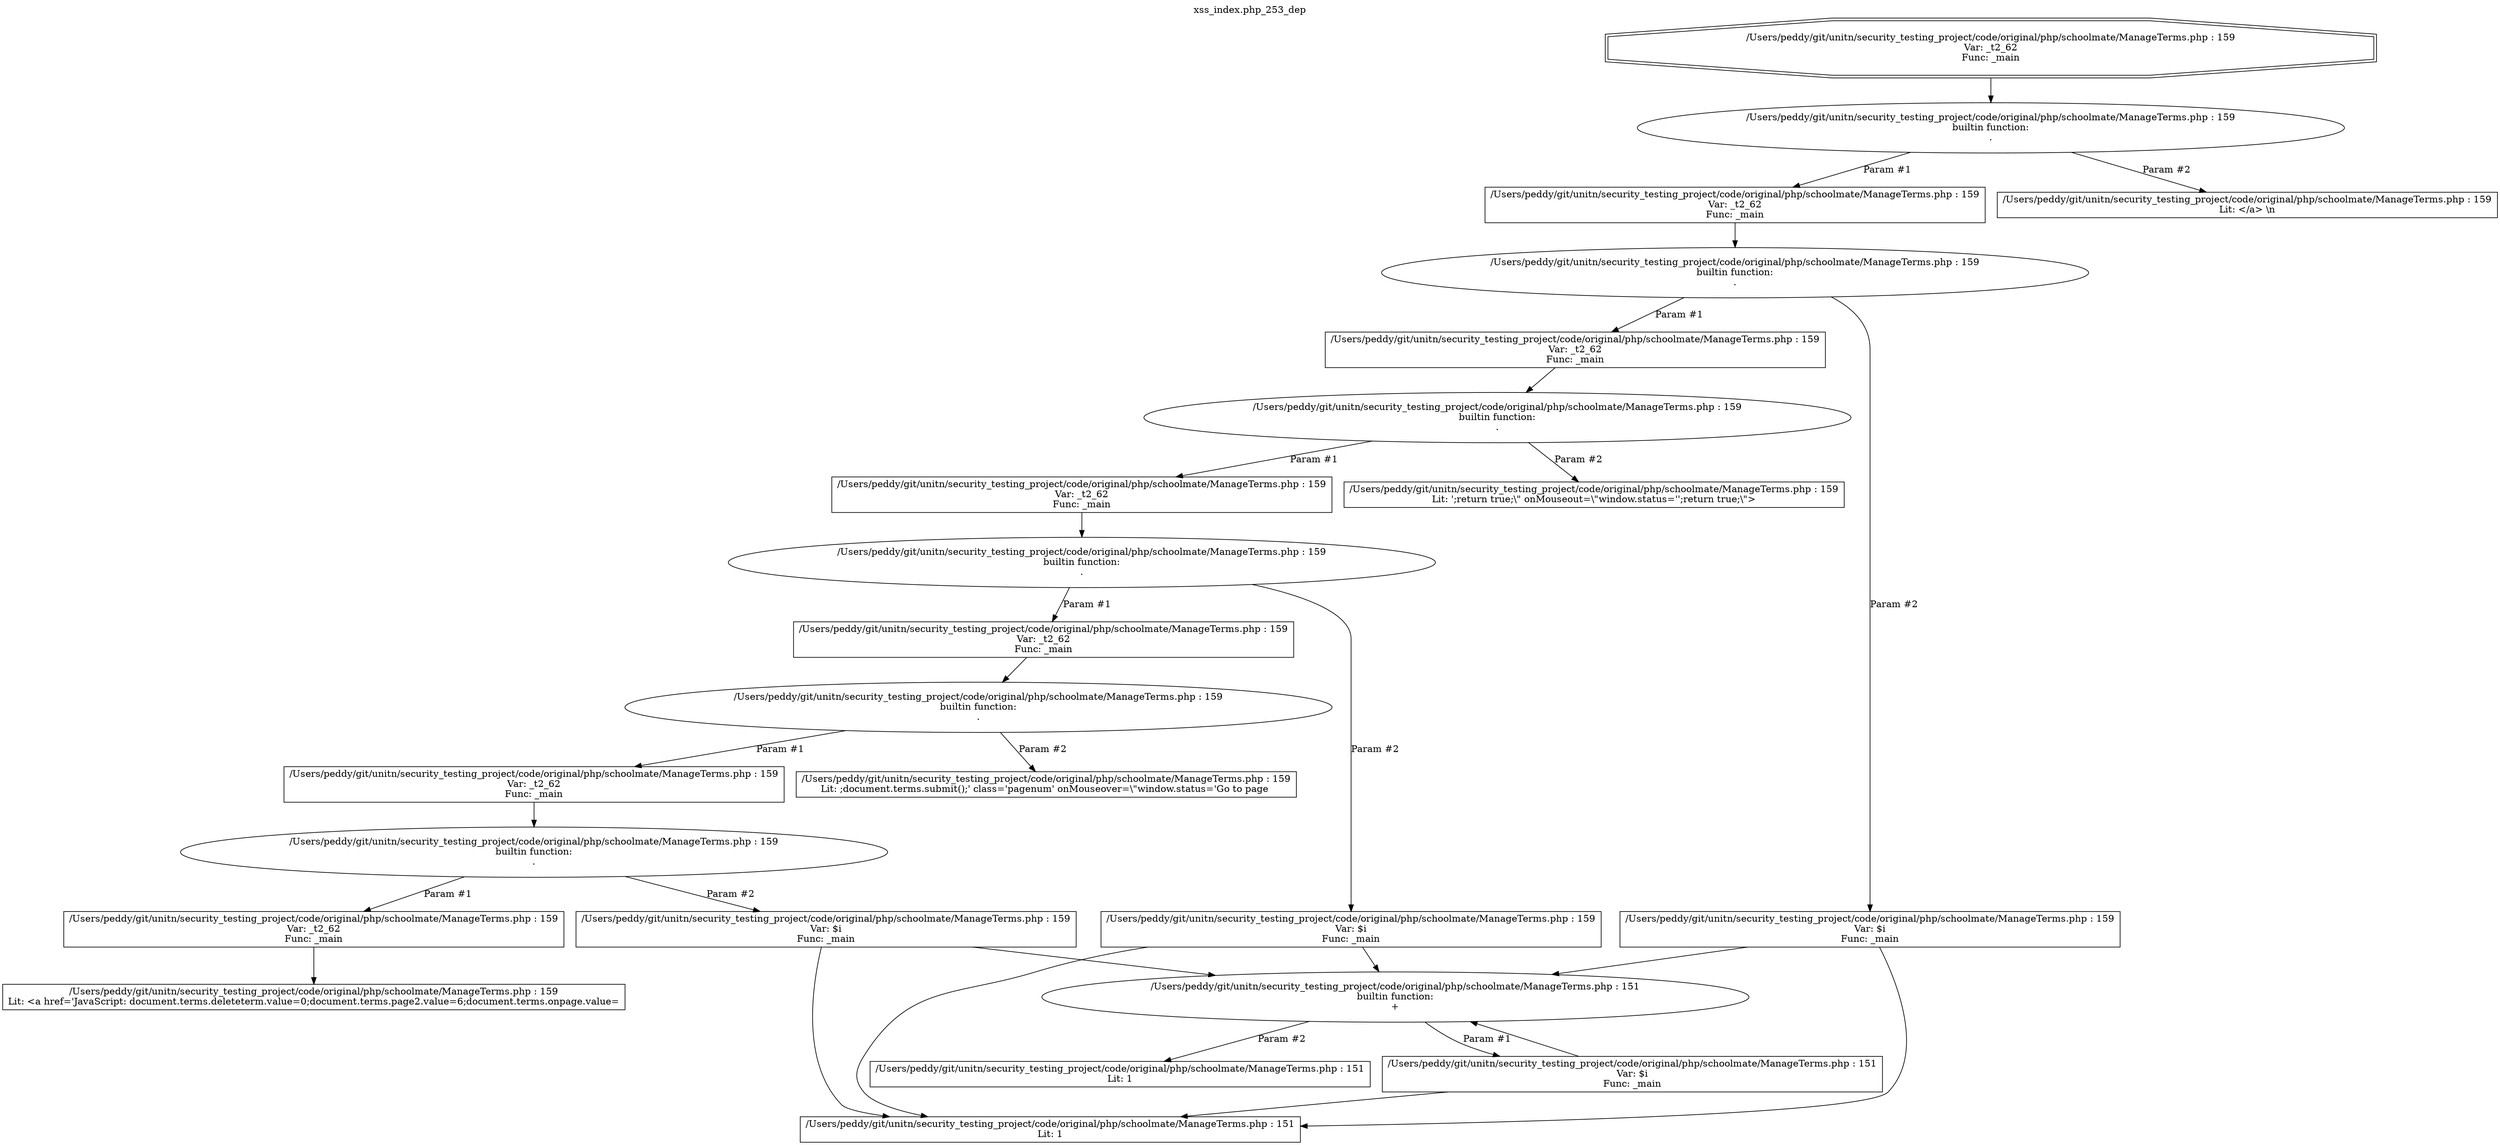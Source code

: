 digraph cfg {
  label="xss_index.php_253_dep";
  labelloc=t;
  n1 [shape=doubleoctagon, label="/Users/peddy/git/unitn/security_testing_project/code/original/php/schoolmate/ManageTerms.php : 159\nVar: _t2_62\nFunc: _main\n"];
  n2 [shape=ellipse, label="/Users/peddy/git/unitn/security_testing_project/code/original/php/schoolmate/ManageTerms.php : 159\nbuiltin function:\n.\n"];
  n3 [shape=box, label="/Users/peddy/git/unitn/security_testing_project/code/original/php/schoolmate/ManageTerms.php : 159\nVar: _t2_62\nFunc: _main\n"];
  n4 [shape=ellipse, label="/Users/peddy/git/unitn/security_testing_project/code/original/php/schoolmate/ManageTerms.php : 159\nbuiltin function:\n.\n"];
  n5 [shape=box, label="/Users/peddy/git/unitn/security_testing_project/code/original/php/schoolmate/ManageTerms.php : 159\nVar: _t2_62\nFunc: _main\n"];
  n6 [shape=ellipse, label="/Users/peddy/git/unitn/security_testing_project/code/original/php/schoolmate/ManageTerms.php : 159\nbuiltin function:\n.\n"];
  n7 [shape=box, label="/Users/peddy/git/unitn/security_testing_project/code/original/php/schoolmate/ManageTerms.php : 159\nVar: _t2_62\nFunc: _main\n"];
  n8 [shape=ellipse, label="/Users/peddy/git/unitn/security_testing_project/code/original/php/schoolmate/ManageTerms.php : 159\nbuiltin function:\n.\n"];
  n9 [shape=box, label="/Users/peddy/git/unitn/security_testing_project/code/original/php/schoolmate/ManageTerms.php : 159\nVar: _t2_62\nFunc: _main\n"];
  n10 [shape=ellipse, label="/Users/peddy/git/unitn/security_testing_project/code/original/php/schoolmate/ManageTerms.php : 159\nbuiltin function:\n.\n"];
  n11 [shape=box, label="/Users/peddy/git/unitn/security_testing_project/code/original/php/schoolmate/ManageTerms.php : 159\nVar: _t2_62\nFunc: _main\n"];
  n12 [shape=ellipse, label="/Users/peddy/git/unitn/security_testing_project/code/original/php/schoolmate/ManageTerms.php : 159\nbuiltin function:\n.\n"];
  n13 [shape=box, label="/Users/peddy/git/unitn/security_testing_project/code/original/php/schoolmate/ManageTerms.php : 159\nVar: _t2_62\nFunc: _main\n"];
  n14 [shape=box, label="/Users/peddy/git/unitn/security_testing_project/code/original/php/schoolmate/ManageTerms.php : 159\nLit: <a href='JavaScript: document.terms.deleteterm.value=0;document.terms.page2.value=6;document.terms.onpage.value=\n"];
  n15 [shape=box, label="/Users/peddy/git/unitn/security_testing_project/code/original/php/schoolmate/ManageTerms.php : 159\nVar: $i\nFunc: _main\n"];
  n16 [shape=box, label="/Users/peddy/git/unitn/security_testing_project/code/original/php/schoolmate/ManageTerms.php : 151\nLit: 1\n"];
  n17 [shape=ellipse, label="/Users/peddy/git/unitn/security_testing_project/code/original/php/schoolmate/ManageTerms.php : 151\nbuiltin function:\n+\n"];
  n18 [shape=box, label="/Users/peddy/git/unitn/security_testing_project/code/original/php/schoolmate/ManageTerms.php : 151\nVar: $i\nFunc: _main\n"];
  n19 [shape=box, label="/Users/peddy/git/unitn/security_testing_project/code/original/php/schoolmate/ManageTerms.php : 151\nLit: 1\n"];
  n20 [shape=box, label="/Users/peddy/git/unitn/security_testing_project/code/original/php/schoolmate/ManageTerms.php : 159\nLit: ;document.terms.submit();' class='pagenum' onMouseover=\\\"window.status='Go to page \n"];
  n21 [shape=box, label="/Users/peddy/git/unitn/security_testing_project/code/original/php/schoolmate/ManageTerms.php : 159\nVar: $i\nFunc: _main\n"];
  n22 [shape=box, label="/Users/peddy/git/unitn/security_testing_project/code/original/php/schoolmate/ManageTerms.php : 159\nLit: ';return true;\\\" onMouseout=\\\"window.status='';return true;\\\">\n"];
  n23 [shape=box, label="/Users/peddy/git/unitn/security_testing_project/code/original/php/schoolmate/ManageTerms.php : 159\nVar: $i\nFunc: _main\n"];
  n24 [shape=box, label="/Users/peddy/git/unitn/security_testing_project/code/original/php/schoolmate/ManageTerms.php : 159\nLit: </a>&nbsp;\\n\n"];
  n1 -> n2;
  n3 -> n4;
  n5 -> n6;
  n7 -> n8;
  n9 -> n10;
  n11 -> n12;
  n13 -> n14;
  n12 -> n13[label="Param #1"];
  n12 -> n15[label="Param #2"];
  n15 -> n16;
  n15 -> n17;
  n18 -> n16;
  n18 -> n17;
  n17 -> n18[label="Param #1"];
  n17 -> n19[label="Param #2"];
  n10 -> n11[label="Param #1"];
  n10 -> n20[label="Param #2"];
  n8 -> n9[label="Param #1"];
  n8 -> n21[label="Param #2"];
  n21 -> n16;
  n21 -> n17;
  n6 -> n7[label="Param #1"];
  n6 -> n22[label="Param #2"];
  n4 -> n5[label="Param #1"];
  n4 -> n23[label="Param #2"];
  n23 -> n16;
  n23 -> n17;
  n2 -> n3[label="Param #1"];
  n2 -> n24[label="Param #2"];
}

